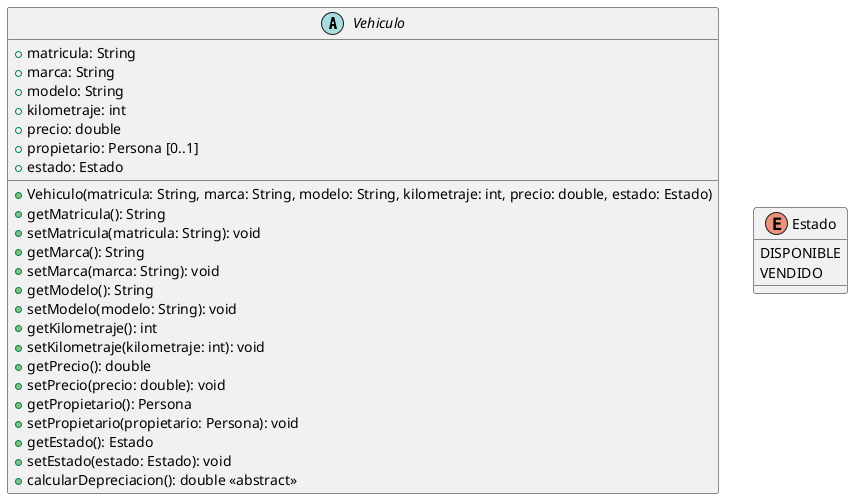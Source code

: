 @startuml
abstract class Vehiculo {
  + matricula: String
  + marca: String
  + modelo: String
  + kilometraje: int
  + precio: double
  + propietario: Persona [0..1]
  + estado: Estado
  + Vehiculo(matricula: String, marca: String, modelo: String, kilometraje: int, precio: double, estado: Estado)
  + getMatricula(): String
  + setMatricula(matricula: String): void
  + getMarca(): String
  + setMarca(marca: String): void
  + getModelo(): String
  + setModelo(modelo: String): void
  + getKilometraje(): int
  + setKilometraje(kilometraje: int): void
  + getPrecio(): double
  + setPrecio(precio: double): void
  + getPropietario(): Persona
  + setPropietario(propietario: Persona): void
  + getEstado(): Estado
  + setEstado(estado: Estado): void
  + calcularDepreciacion(): double <<abstract>>
}

enum Estado {
  DISPONIBLE
  VENDIDO
}
@enduml
